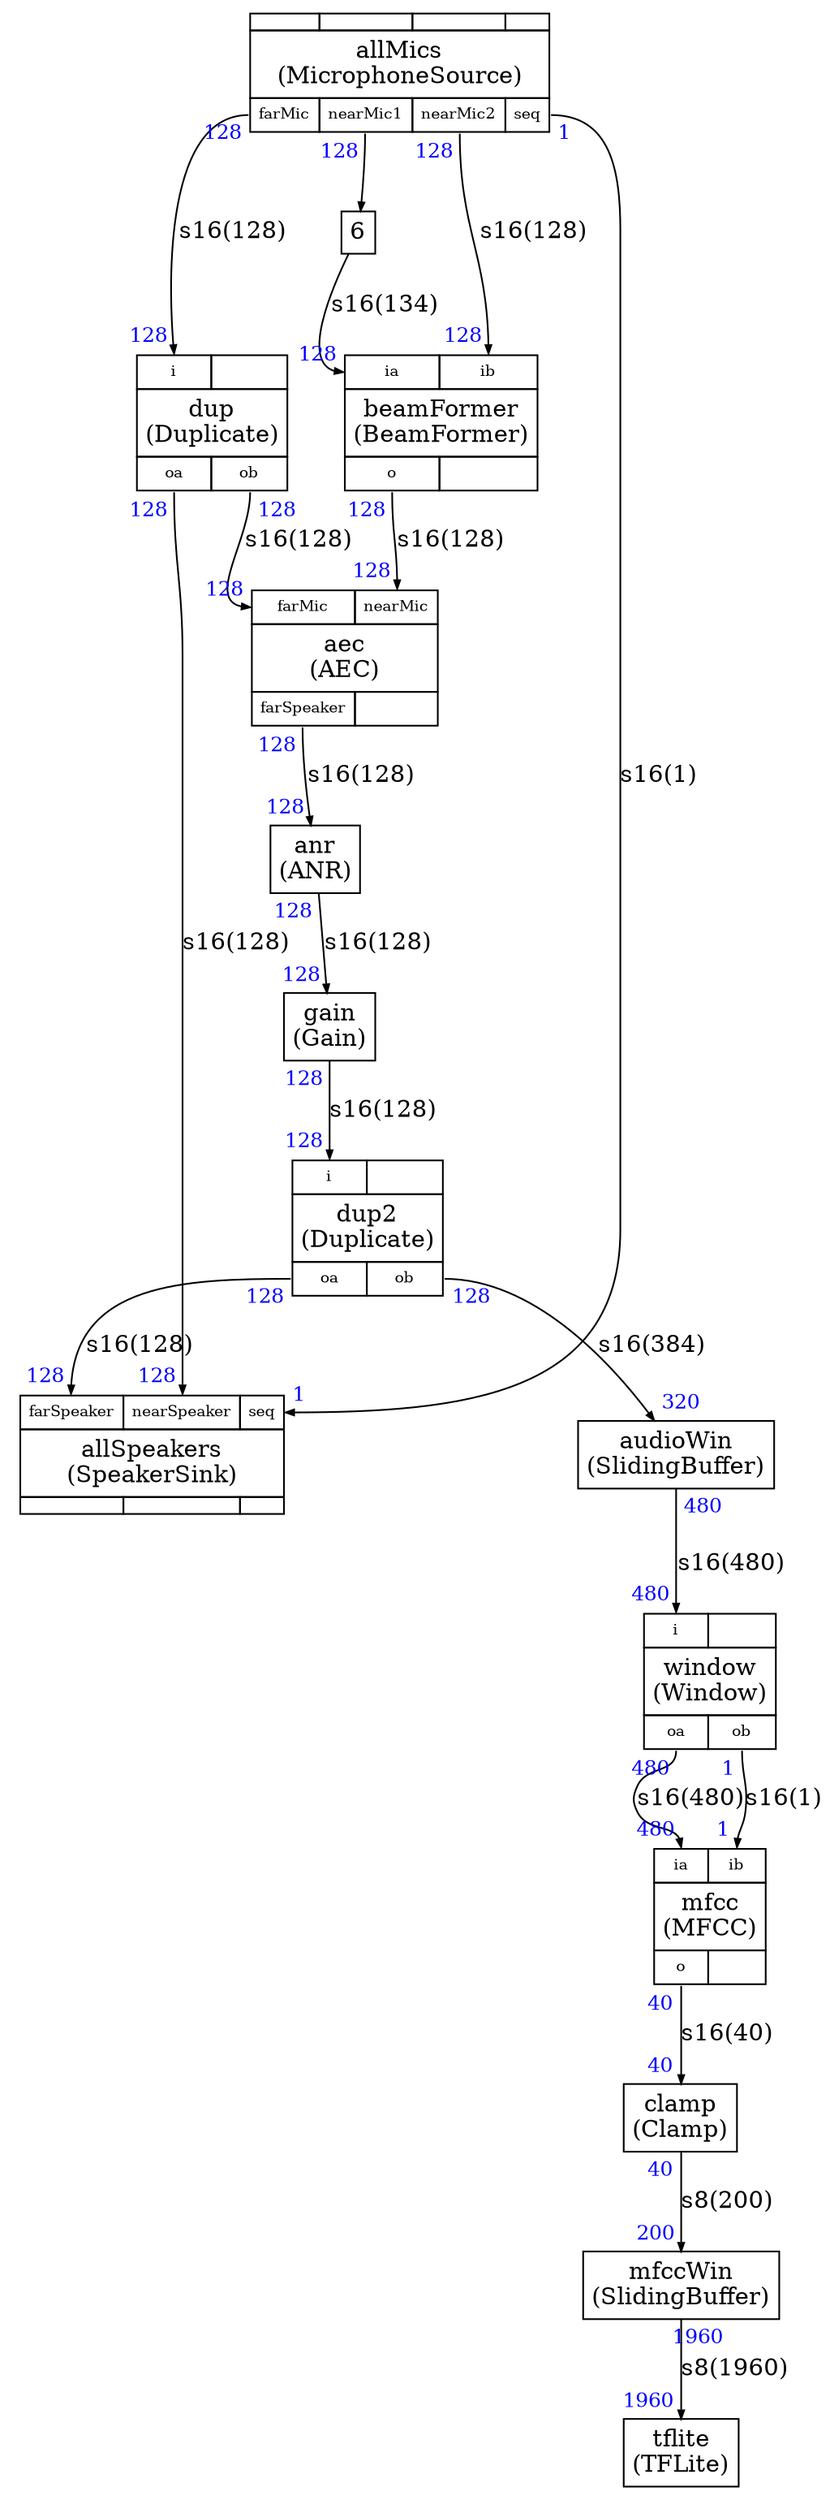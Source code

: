 


digraph structs {
    node [shape=plaintext]
    edge [arrowsize=0.5]
    fontname="times"




aec [label=<
<TABLE BORDER="0" CELLBORDER="1" CELLSPACING="0" CELLPADDING="4">
  <TR>
        <TD PORT="farMic"><FONT POINT-SIZE="9.0">farMic</FONT></TD>
        <TD PORT="nearMic"><FONT POINT-SIZE="9.0">nearMic</FONT></TD>
      </TR>
  <TR>
    <TD ALIGN="CENTER" COLSPAN="2">aec<BR/>(AEC)</TD>
  </TR>
  <TR>
        <TD PORT="farSpeaker"><FONT POINT-SIZE="9.0">farSpeaker</FONT></TD>
        <TD></TD>  </TR>
</TABLE>>];



allMics [label=<
<TABLE BORDER="0" CELLBORDER="1" CELLSPACING="0" CELLPADDING="4">
  <TR>
        <TD></TD>    <TD></TD>    <TD></TD>    <TD></TD>  </TR>
  <TR>
    <TD ALIGN="CENTER" COLSPAN="4">allMics<BR/>(MicrophoneSource)</TD>
  </TR>
  <TR>
        <TD PORT="farMic"><FONT POINT-SIZE="9.0">farMic</FONT></TD>
        <TD PORT="nearMic1"><FONT POINT-SIZE="9.0">nearMic1</FONT></TD>
        <TD PORT="nearMic2"><FONT POINT-SIZE="9.0">nearMic2</FONT></TD>
        <TD PORT="seq"><FONT POINT-SIZE="9.0">seq</FONT></TD>
      </TR>
</TABLE>>];



allSpeakers [label=<
<TABLE BORDER="0" CELLBORDER="1" CELLSPACING="0" CELLPADDING="4">
  <TR>
        <TD PORT="farSpeaker"><FONT POINT-SIZE="9.0">farSpeaker</FONT></TD>
        <TD PORT="nearSpeaker"><FONT POINT-SIZE="9.0">nearSpeaker</FONT></TD>
        <TD PORT="seq"><FONT POINT-SIZE="9.0">seq</FONT></TD>
      </TR>
  <TR>
    <TD ALIGN="CENTER" COLSPAN="3">allSpeakers<BR/>(SpeakerSink)</TD>
  </TR>
  <TR>
        <TD></TD>    <TD></TD>    <TD></TD>  </TR>
</TABLE>>];

anr [label=<
<TABLE BORDER="0" CELLBORDER="1" CELLSPACING="0" CELLPADDING="4">
  <TR>
    <TD ALIGN="CENTER" PORT="i">anr<BR/>(ANR)</TD>
  </TR>
</TABLE>>];

audioWin [label=<
<TABLE BORDER="0" CELLBORDER="1" CELLSPACING="0" CELLPADDING="4">
  <TR>
    <TD ALIGN="CENTER" PORT="i">audioWin<BR/>(SlidingBuffer)</TD>
  </TR>
</TABLE>>];



beamFormer [label=<
<TABLE BORDER="0" CELLBORDER="1" CELLSPACING="0" CELLPADDING="4">
  <TR>
        <TD PORT="ia"><FONT POINT-SIZE="9.0">ia</FONT></TD>
        <TD PORT="ib"><FONT POINT-SIZE="9.0">ib</FONT></TD>
      </TR>
  <TR>
    <TD ALIGN="CENTER" COLSPAN="2">beamFormer<BR/>(BeamFormer)</TD>
  </TR>
  <TR>
        <TD PORT="o"><FONT POINT-SIZE="9.0">o</FONT></TD>
        <TD></TD>  </TR>
</TABLE>>];

clamp [label=<
<TABLE BORDER="0" CELLBORDER="1" CELLSPACING="0" CELLPADDING="4">
  <TR>
    <TD ALIGN="CENTER" PORT="i">clamp<BR/>(Clamp)</TD>
  </TR>
</TABLE>>];



dup [label=<
<TABLE BORDER="0" CELLBORDER="1" CELLSPACING="0" CELLPADDING="4">
  <TR>
        <TD PORT="i"><FONT POINT-SIZE="9.0">i</FONT></TD>
        <TD></TD>  </TR>
  <TR>
    <TD ALIGN="CENTER" COLSPAN="2">dup<BR/>(Duplicate)</TD>
  </TR>
  <TR>
        <TD PORT="oa"><FONT POINT-SIZE="9.0">oa</FONT></TD>
        <TD PORT="ob"><FONT POINT-SIZE="9.0">ob</FONT></TD>
      </TR>
</TABLE>>];



dup2 [label=<
<TABLE BORDER="0" CELLBORDER="1" CELLSPACING="0" CELLPADDING="4">
  <TR>
        <TD PORT="i"><FONT POINT-SIZE="9.0">i</FONT></TD>
        <TD></TD>  </TR>
  <TR>
    <TD ALIGN="CENTER" COLSPAN="2">dup2<BR/>(Duplicate)</TD>
  </TR>
  <TR>
        <TD PORT="oa"><FONT POINT-SIZE="9.0">oa</FONT></TD>
        <TD PORT="ob"><FONT POINT-SIZE="9.0">ob</FONT></TD>
      </TR>
</TABLE>>];

gain [label=<
<TABLE BORDER="0" CELLBORDER="1" CELLSPACING="0" CELLPADDING="4">
  <TR>
    <TD ALIGN="CENTER" PORT="i">gain<BR/>(Gain)</TD>
  </TR>
</TABLE>>];



mfcc [label=<
<TABLE BORDER="0" CELLBORDER="1" CELLSPACING="0" CELLPADDING="4">
  <TR>
        <TD PORT="ia"><FONT POINT-SIZE="9.0">ia</FONT></TD>
        <TD PORT="ib"><FONT POINT-SIZE="9.0">ib</FONT></TD>
      </TR>
  <TR>
    <TD ALIGN="CENTER" COLSPAN="2">mfcc<BR/>(MFCC)</TD>
  </TR>
  <TR>
        <TD PORT="o"><FONT POINT-SIZE="9.0">o</FONT></TD>
        <TD></TD>  </TR>
</TABLE>>];

mfccWin [label=<
<TABLE BORDER="0" CELLBORDER="1" CELLSPACING="0" CELLPADDING="4">
  <TR>
    <TD ALIGN="CENTER" PORT="i">mfccWin<BR/>(SlidingBuffer)</TD>
  </TR>
</TABLE>>];

tflite [label=<
<TABLE BORDER="0" CELLBORDER="1" CELLSPACING="0" CELLPADDING="4">
  <TR>
    <TD ALIGN="CENTER" PORT="i">tflite<BR/>(TFLite)</TD>
  </TR>
</TABLE>>];



window [label=<
<TABLE BORDER="0" CELLBORDER="1" CELLSPACING="0" CELLPADDING="4">
  <TR>
        <TD PORT="i"><FONT POINT-SIZE="9.0">i</FONT></TD>
        <TD></TD>  </TR>
  <TR>
    <TD ALIGN="CENTER" COLSPAN="2">window<BR/>(Window)</TD>
  </TR>
  <TR>
        <TD PORT="oa"><FONT POINT-SIZE="9.0">oa</FONT></TD>
        <TD PORT="ob"><FONT POINT-SIZE="9.0">ob</FONT></TD>
      </TR>
</TABLE>>];



allMics:farMic -> dup:i [headlabel=<
<TABLE BORDER="0" CELLPADDING="2"><TR><TD><FONT COLOR="blue" POINT-SIZE="12.0" >128</FONT>
</TD></TR></TABLE>>,taillabel=<
<TABLE BORDER="0" CELLPADDING="2"><TR><TD><FONT COLOR="blue" POINT-SIZE="12.0" >128</FONT>
</TD></TR></TABLE>>,label="s16(128)"]

allMics:seq -> allSpeakers:seq [headlabel=<
<TABLE BORDER="0" CELLPADDING="2"><TR><TD><FONT COLOR="blue" POINT-SIZE="12.0" >1</FONT>
</TD></TR></TABLE>>,taillabel=<
<TABLE BORDER="0" CELLPADDING="2"><TR><TD><FONT COLOR="blue" POINT-SIZE="12.0" >1</FONT>
</TD></TR></TABLE>>,label="s16(1)"]

dup:oa -> allSpeakers:nearSpeaker [headlabel=<
<TABLE BORDER="0" CELLPADDING="2"><TR><TD><FONT COLOR="blue" POINT-SIZE="12.0" >128</FONT>
</TD></TR></TABLE>>,taillabel=<
<TABLE BORDER="0" CELLPADDING="2"><TR><TD><FONT COLOR="blue" POINT-SIZE="12.0" >128</FONT>
</TD></TR></TABLE>>,label="s16(128)"]

dup:ob -> aec:farMic [headlabel=<
<TABLE BORDER="0" CELLPADDING="2"><TR><TD><FONT COLOR="blue" POINT-SIZE="12.0" >128</FONT>
</TD></TR></TABLE>>,taillabel=<
<TABLE BORDER="0" CELLPADDING="2"><TR><TD><FONT COLOR="blue" POINT-SIZE="12.0" >128</FONT>
</TD></TR></TABLE>>,label="s16(128)"]
allMicsDelay [label=<
<TABLE BORDER="0" CELLBORDER="1" CELLSPACING="0" CELLPADDING="4">
  <TR>
    <TD ALIGN="CENTER" PORT="i">6</TD>
  </TR>
</TABLE>>];


allMics:nearMic1 -> allMicsDelay:i [taillabel=<
<TABLE BORDER="0" CELLPADDING="2"><TR><TD><FONT COLOR="blue" POINT-SIZE="12.0" >128</FONT>
</TD></TR></TABLE>>]

allMicsDelay:i -> beamFormer:ia [headlabel=<
<TABLE BORDER="0" CELLPADDING="2"><TR><TD><FONT COLOR="blue" POINT-SIZE="12.0" >128</FONT>
</TD></TR></TABLE>>,label="s16(134)"]


allMics:nearMic2 -> beamFormer:ib [headlabel=<
<TABLE BORDER="0" CELLPADDING="2"><TR><TD><FONT COLOR="blue" POINT-SIZE="12.0" >128</FONT>
</TD></TR></TABLE>>,taillabel=<
<TABLE BORDER="0" CELLPADDING="2"><TR><TD><FONT COLOR="blue" POINT-SIZE="12.0" >128</FONT>
</TD></TR></TABLE>>,label="s16(128)"]

beamFormer:o -> aec:nearMic [headlabel=<
<TABLE BORDER="0" CELLPADDING="2"><TR><TD><FONT COLOR="blue" POINT-SIZE="12.0" >128</FONT>
</TD></TR></TABLE>>,taillabel=<
<TABLE BORDER="0" CELLPADDING="2"><TR><TD><FONT COLOR="blue" POINT-SIZE="12.0" >128</FONT>
</TD></TR></TABLE>>,label="s16(128)"]

aec:farSpeaker -> anr:i [headlabel=<
<TABLE BORDER="0" CELLPADDING="2"><TR><TD><FONT COLOR="blue" POINT-SIZE="12.0" >128</FONT>
</TD></TR></TABLE>>,taillabel=<
<TABLE BORDER="0" CELLPADDING="2"><TR><TD><FONT COLOR="blue" POINT-SIZE="12.0" >128</FONT>
</TD></TR></TABLE>>,label="s16(128)"]

anr:i -> gain:i [headlabel=<
<TABLE BORDER="0" CELLPADDING="2"><TR><TD><FONT COLOR="blue" POINT-SIZE="12.0" >128</FONT>
</TD></TR></TABLE>>,taillabel=<
<TABLE BORDER="0" CELLPADDING="2"><TR><TD><FONT COLOR="blue" POINT-SIZE="12.0" >128</FONT>
</TD></TR></TABLE>>,label="s16(128)"]

gain:i -> dup2:i [headlabel=<
<TABLE BORDER="0" CELLPADDING="2"><TR><TD><FONT COLOR="blue" POINT-SIZE="12.0" >128</FONT>
</TD></TR></TABLE>>,taillabel=<
<TABLE BORDER="0" CELLPADDING="2"><TR><TD><FONT COLOR="blue" POINT-SIZE="12.0" >128</FONT>
</TD></TR></TABLE>>,label="s16(128)"]

dup2:oa -> allSpeakers:farSpeaker [headlabel=<
<TABLE BORDER="0" CELLPADDING="2"><TR><TD><FONT COLOR="blue" POINT-SIZE="12.0" >128</FONT>
</TD></TR></TABLE>>,taillabel=<
<TABLE BORDER="0" CELLPADDING="2"><TR><TD><FONT COLOR="blue" POINT-SIZE="12.0" >128</FONT>
</TD></TR></TABLE>>,label="s16(128)"]

dup2:ob -> audioWin:i [headlabel=<
<TABLE BORDER="0" CELLPADDING="2"><TR><TD><FONT COLOR="blue" POINT-SIZE="12.0" >320</FONT>
</TD></TR></TABLE>>,taillabel=<
<TABLE BORDER="0" CELLPADDING="2"><TR><TD><FONT COLOR="blue" POINT-SIZE="12.0" >128</FONT>
</TD></TR></TABLE>>,label="s16(384)"]

audioWin:i -> window:i [headlabel=<
<TABLE BORDER="0" CELLPADDING="2"><TR><TD><FONT COLOR="blue" POINT-SIZE="12.0" >480</FONT>
</TD></TR></TABLE>>,taillabel=<
<TABLE BORDER="0" CELLPADDING="2"><TR><TD><FONT COLOR="blue" POINT-SIZE="12.0" >480</FONT>
</TD></TR></TABLE>>,label="s16(480)"]

window:oa -> mfcc:ia [headlabel=<
<TABLE BORDER="0" CELLPADDING="2"><TR><TD><FONT COLOR="blue" POINT-SIZE="12.0" >480</FONT>
</TD></TR></TABLE>>,taillabel=<
<TABLE BORDER="0" CELLPADDING="2"><TR><TD><FONT COLOR="blue" POINT-SIZE="12.0" >480</FONT>
</TD></TR></TABLE>>,label="s16(480)"]

window:ob -> mfcc:ib [headlabel=<
<TABLE BORDER="0" CELLPADDING="2"><TR><TD><FONT COLOR="blue" POINT-SIZE="12.0" >1</FONT>
</TD></TR></TABLE>>,taillabel=<
<TABLE BORDER="0" CELLPADDING="2"><TR><TD><FONT COLOR="blue" POINT-SIZE="12.0" >1</FONT>
</TD></TR></TABLE>>,label="s16(1)"]

mfcc:o -> clamp:i [headlabel=<
<TABLE BORDER="0" CELLPADDING="2"><TR><TD><FONT COLOR="blue" POINT-SIZE="12.0" >40</FONT>
</TD></TR></TABLE>>,taillabel=<
<TABLE BORDER="0" CELLPADDING="2"><TR><TD><FONT COLOR="blue" POINT-SIZE="12.0" >40</FONT>
</TD></TR></TABLE>>,label="s16(40)"]

clamp:i -> mfccWin:i [headlabel=<
<TABLE BORDER="0" CELLPADDING="2"><TR><TD><FONT COLOR="blue" POINT-SIZE="12.0" >200</FONT>
</TD></TR></TABLE>>,taillabel=<
<TABLE BORDER="0" CELLPADDING="2"><TR><TD><FONT COLOR="blue" POINT-SIZE="12.0" >40</FONT>
</TD></TR></TABLE>>,label="s8(200)"]

mfccWin:i -> tflite:i [headlabel=<
<TABLE BORDER="0" CELLPADDING="2"><TR><TD><FONT COLOR="blue" POINT-SIZE="12.0" >1960</FONT>
</TD></TR></TABLE>>,taillabel=<
<TABLE BORDER="0" CELLPADDING="2"><TR><TD><FONT COLOR="blue" POINT-SIZE="12.0" >1960</FONT>
</TD></TR></TABLE>>,label="s8(1960)"]


}
